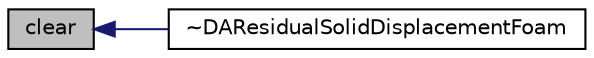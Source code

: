 digraph "clear"
{
  bgcolor="transparent";
  edge [fontname="Helvetica",fontsize="10",labelfontname="Helvetica",labelfontsize="10"];
  node [fontname="Helvetica",fontsize="10",shape=record];
  rankdir="LR";
  Node18 [label="clear",height=0.2,width=0.4,color="black", fillcolor="grey75", style="filled", fontcolor="black"];
  Node18 -> Node19 [dir="back",color="midnightblue",fontsize="10",style="solid",fontname="Helvetica"];
  Node19 [label="~DAResidualSolidDisplacementFoam",height=0.2,width=0.4,color="black",URL="$classFoam_1_1DAResidualSolidDisplacementFoam.html#ac880d6b913c2d981d89bc363d37f1c24"];
}
